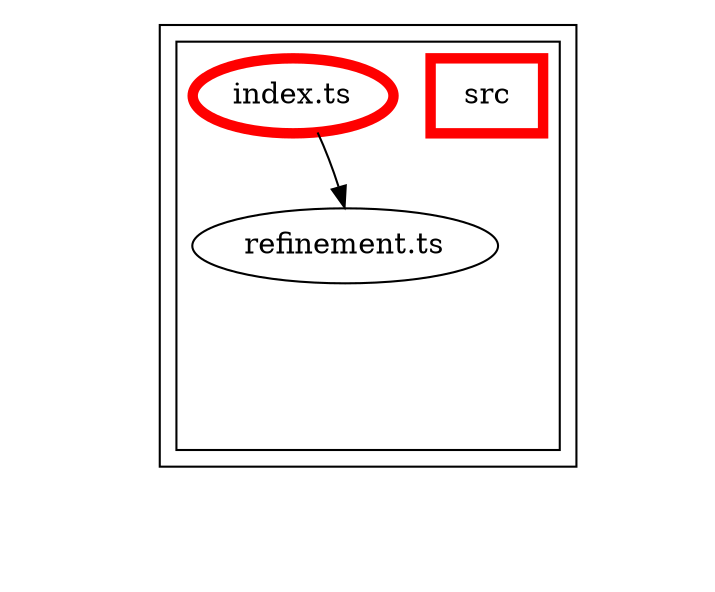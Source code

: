 digraph "dependency-graph-[object Object]" {
  compound = true;
  "dependency-graph-[object Object]" [
    style = "invis";
  ];
  "src/refinement.ts";
  subgraph "cluster_src" {
    color = "#000000";
    label = "";
    "name_src" [
      penwidth = 5;
      shape = "rectangle";
      color = "#ff0000";
      label = "src";
    ];
    "exit_src" [
      style = "invis";
    ];
    subgraph "cluster_src" {
      color = "#000000";
      label = "";
      "name_src" [
        penwidth = 5;
        shape = "rectangle";
        color = "#ff0000";
        label = "src";
      ];
      "exit_src" [
        style = "invis";
      ];
      "src/index.ts" [
        label = "index.ts";
        color = "#ff0000";
        penwidth = 5;
      ];
      "src/refinement.ts" [
        label = "refinement.ts";
      ];
      "src/index.ts" -> "exit_src" [
        style = "invis";
      ];
      "src/refinement.ts" -> "exit_src" [
        style = "invis";
      ];
    }
    "exit_src" -> "exit_src" [
      style = "invis";
    ];
    "exit_src" -> "exit_src" [
      style = "invis";
    ];
  }
  "exit_src" -> "dependency-graph-[object Object]" [
    style = "invis";
  ];
  "src/index.ts" -> "src/refinement.ts" [
    style = "invis";
  ];
  "src/index.ts" -> "src/refinement.ts" [
    style = "solid";
    ltail = "cluster_src/index.ts";
    lhead = "cluster_src/refinement.ts";
    color = "black";
  ];
}